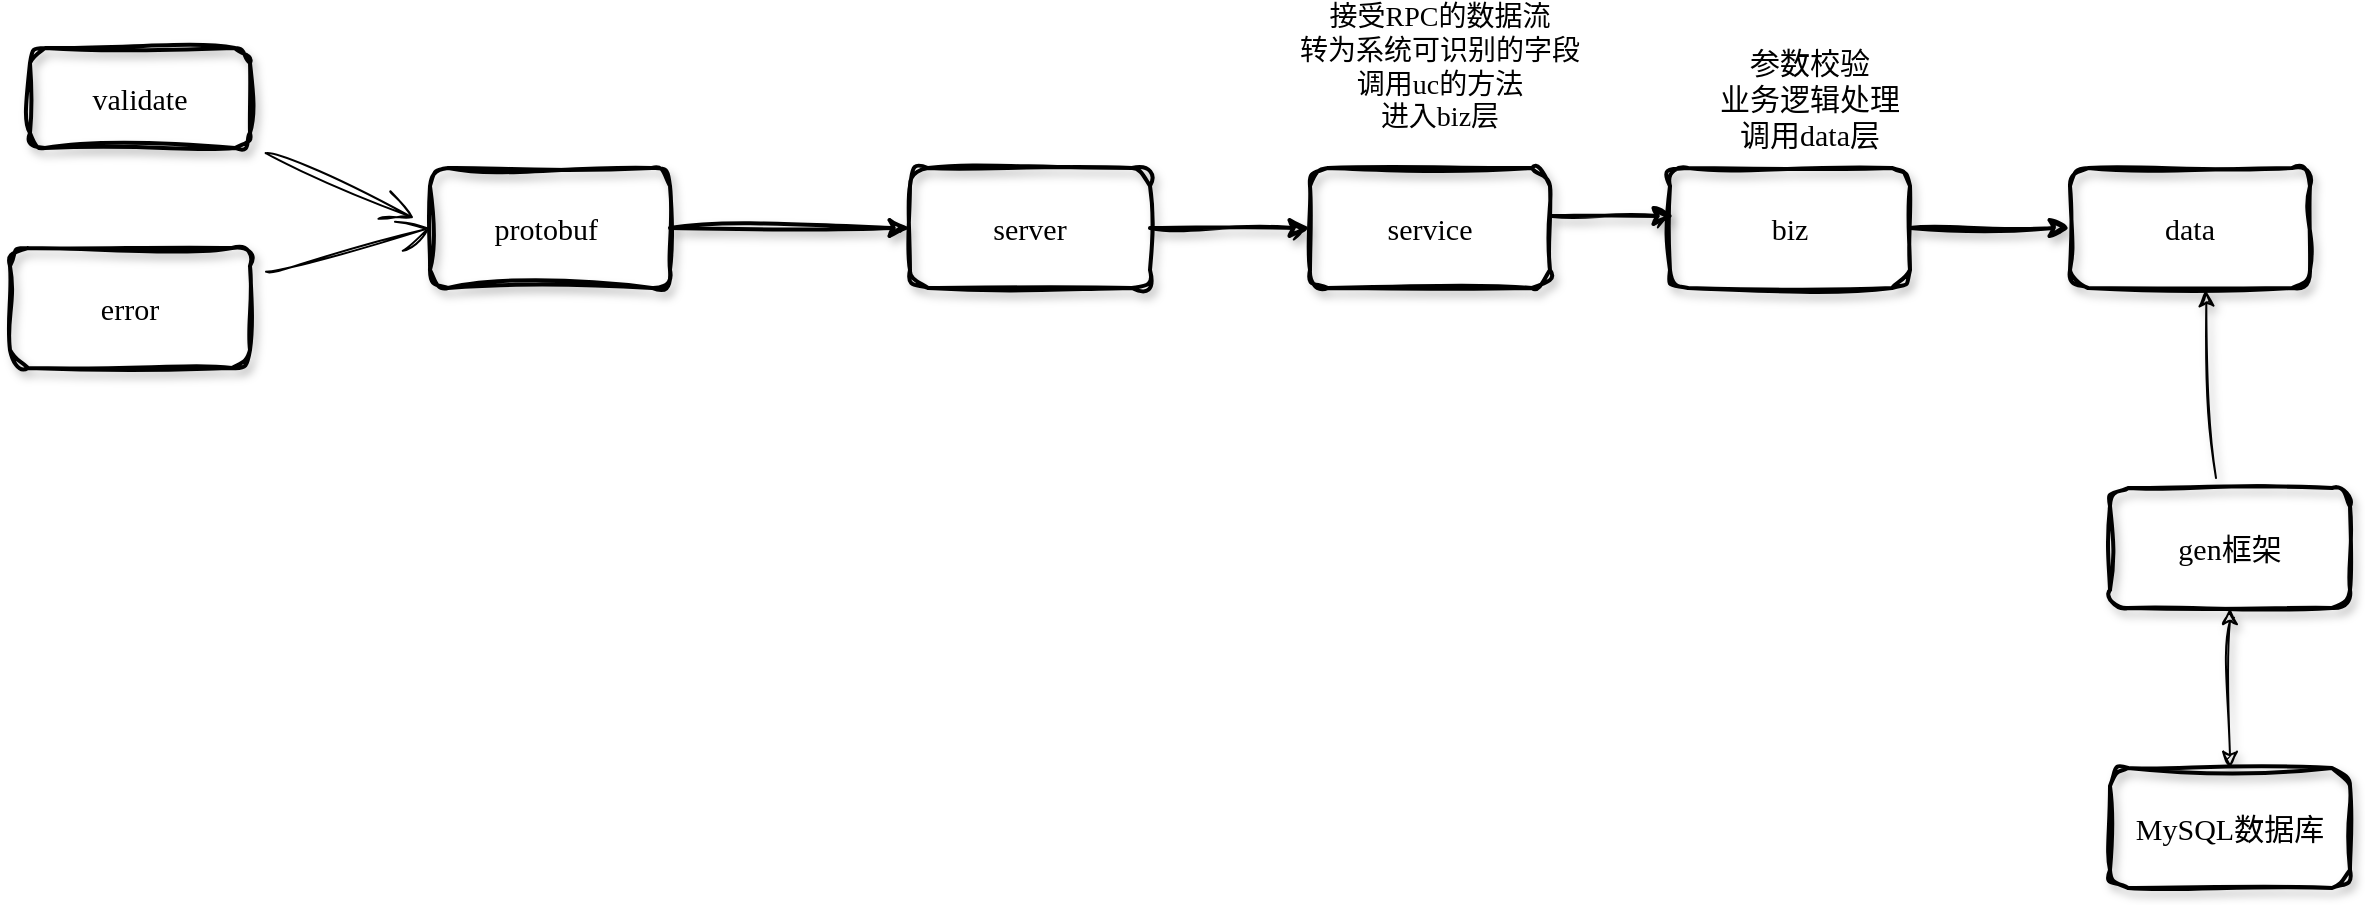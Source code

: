 <mxfile version="22.1.11" type="github">
  <diagram name="第 1 页" id="-jKrakLZdPmx5niNtz63">
    <mxGraphModel dx="2462" dy="1424" grid="0" gridSize="10" guides="1" tooltips="1" connect="1" arrows="1" fold="1" page="0" pageScale="1" pageWidth="827" pageHeight="1169" math="0" shadow="0">
      <root>
        <mxCell id="0" />
        <mxCell id="1" parent="0" />
        <mxCell id="I4LTgjotlInHx3if6aNa-10" value="" style="edgeStyle=orthogonalEdgeStyle;rounded=1;orthogonalLoop=1;jettySize=auto;html=1;fillColor=none;shadow=1;strokeWidth=2;fontSize=15;labelBackgroundColor=none;fontColor=default;fontFamily=Comic Sans MS;sketch=1;curveFitting=1;jiggle=2;" parent="1" source="I4LTgjotlInHx3if6aNa-1" target="I4LTgjotlInHx3if6aNa-9" edge="1">
          <mxGeometry relative="1" as="geometry" />
        </mxCell>
        <mxCell id="I4LTgjotlInHx3if6aNa-1" value="protobuf&amp;nbsp;" style="rounded=1;whiteSpace=wrap;html=1;fillColor=none;shadow=1;strokeWidth=2;fontSize=15;labelBackgroundColor=none;fontFamily=Comic Sans MS;sketch=1;curveFitting=1;jiggle=2;" parent="1" vertex="1">
          <mxGeometry x="-430" width="120" height="60" as="geometry" />
        </mxCell>
        <mxCell id="I4LTgjotlInHx3if6aNa-6" value="" style="edgeStyle=orthogonalEdgeStyle;rounded=1;orthogonalLoop=1;jettySize=auto;html=1;fillColor=none;shadow=1;strokeWidth=2;fontSize=15;labelBackgroundColor=none;fontColor=default;fontFamily=Comic Sans MS;sketch=1;curveFitting=1;jiggle=2;" parent="1" edge="1">
          <mxGeometry relative="1" as="geometry">
            <mxPoint x="131.0" y="24" as="sourcePoint" />
            <mxPoint x="192" y="24" as="targetPoint" />
          </mxGeometry>
        </mxCell>
        <mxCell id="I4LTgjotlInHx3if6aNa-2" value="service" style="rounded=1;whiteSpace=wrap;html=1;fillColor=none;shadow=1;strokeWidth=2;fontSize=15;labelBackgroundColor=none;fontFamily=Comic Sans MS;sketch=1;curveFitting=1;jiggle=2;" parent="1" vertex="1">
          <mxGeometry x="10" width="120" height="60" as="geometry" />
        </mxCell>
        <mxCell id="I4LTgjotlInHx3if6aNa-8" value="" style="edgeStyle=orthogonalEdgeStyle;rounded=1;orthogonalLoop=1;jettySize=auto;html=1;fillColor=none;shadow=1;strokeWidth=2;fontSize=15;labelBackgroundColor=none;fontColor=default;fontFamily=Comic Sans MS;sketch=1;curveFitting=1;jiggle=2;" parent="1" source="I4LTgjotlInHx3if6aNa-5" target="I4LTgjotlInHx3if6aNa-7" edge="1">
          <mxGeometry relative="1" as="geometry" />
        </mxCell>
        <mxCell id="I4LTgjotlInHx3if6aNa-5" value="biz" style="rounded=1;whiteSpace=wrap;html=1;fillColor=none;shadow=1;strokeWidth=2;fontSize=15;labelBackgroundColor=none;fontFamily=Comic Sans MS;sketch=1;curveFitting=1;jiggle=2;" parent="1" vertex="1">
          <mxGeometry x="190" width="120" height="60" as="geometry" />
        </mxCell>
        <mxCell id="I4LTgjotlInHx3if6aNa-7" value="data" style="rounded=1;whiteSpace=wrap;html=1;fillColor=none;shadow=1;strokeWidth=2;fontSize=15;labelBackgroundColor=none;fontFamily=Comic Sans MS;sketch=1;curveFitting=1;jiggle=2;" parent="1" vertex="1">
          <mxGeometry x="390" width="120" height="60" as="geometry" />
        </mxCell>
        <mxCell id="I4LTgjotlInHx3if6aNa-11" value="" style="edgeStyle=orthogonalEdgeStyle;rounded=1;orthogonalLoop=1;jettySize=auto;html=1;fillColor=none;shadow=1;strokeWidth=2;fontSize=15;labelBackgroundColor=none;fontColor=default;fontFamily=Comic Sans MS;sketch=1;curveFitting=1;jiggle=2;" parent="1" source="I4LTgjotlInHx3if6aNa-9" target="I4LTgjotlInHx3if6aNa-2" edge="1">
          <mxGeometry relative="1" as="geometry" />
        </mxCell>
        <mxCell id="I4LTgjotlInHx3if6aNa-9" value="server" style="rounded=1;whiteSpace=wrap;html=1;fillColor=none;shadow=1;strokeWidth=2;fontSize=15;labelBackgroundColor=none;fontFamily=Comic Sans MS;sketch=1;curveFitting=1;jiggle=2;" parent="1" vertex="1">
          <mxGeometry x="-190" width="120" height="60" as="geometry" />
        </mxCell>
        <mxCell id="I4LTgjotlInHx3if6aNa-12" value="" style="endArrow=classic;rounded=1;entryX=0.565;entryY=1.015;entryDx=0;entryDy=0;entryPerimeter=0;labelBackgroundColor=none;fontColor=default;verticalAlign=bottom;horizontal=0;labelBorderColor=none;html=1;fontFamily=Comic Sans MS;shadow=1;fontSize=15;sketch=1;curveFitting=1;jiggle=2;" parent="1" target="I4LTgjotlInHx3if6aNa-7" edge="1">
          <mxGeometry width="50" height="50" relative="1" as="geometry">
            <mxPoint x="463" y="155" as="sourcePoint" />
            <mxPoint x="155" y="23" as="targetPoint" />
          </mxGeometry>
        </mxCell>
        <mxCell id="I4LTgjotlInHx3if6aNa-17" value="" style="edgeStyle=orthogonalEdgeStyle;rounded=0;orthogonalLoop=1;jettySize=auto;html=1;fontColor=default;startArrow=classic;startFill=1;fontFamily=Comic Sans MS;shadow=1;fontSize=15;sketch=1;curveFitting=1;jiggle=2;labelBackgroundColor=none;" parent="1" source="I4LTgjotlInHx3if6aNa-15" target="I4LTgjotlInHx3if6aNa-16" edge="1">
          <mxGeometry relative="1" as="geometry" />
        </mxCell>
        <mxCell id="I4LTgjotlInHx3if6aNa-15" value="gen框架" style="rounded=1;whiteSpace=wrap;html=1;fillColor=none;shadow=1;strokeWidth=2;fontSize=15;labelBackgroundColor=none;fontFamily=Comic Sans MS;sketch=1;curveFitting=1;jiggle=2;" parent="1" vertex="1">
          <mxGeometry x="410" y="160" width="120" height="60" as="geometry" />
        </mxCell>
        <mxCell id="I4LTgjotlInHx3if6aNa-16" value="MySQL数据库" style="rounded=1;whiteSpace=wrap;html=1;fillColor=none;shadow=1;strokeWidth=2;fontSize=15;labelBackgroundColor=none;fontFamily=Comic Sans MS;sketch=1;curveFitting=1;jiggle=2;" parent="1" vertex="1">
          <mxGeometry x="410" y="300" width="120" height="60" as="geometry" />
        </mxCell>
        <mxCell id="I4LTgjotlInHx3if6aNa-20" value="参数校验&lt;br style=&quot;font-size: 15px;&quot;&gt;业务逻辑处理&lt;br style=&quot;font-size: 15px;&quot;&gt;调用data层" style="text;html=1;fillColor=none;align=center;verticalAlign=middle;whiteSpace=wrap;rounded=0;fontFamily=Comic Sans MS;shadow=1;fontSize=15;sketch=1;curveFitting=1;jiggle=2;labelBackgroundColor=none;" parent="1" vertex="1">
          <mxGeometry x="210" y="-60" width="100" height="50" as="geometry" />
        </mxCell>
        <mxCell id="I4LTgjotlInHx3if6aNa-21" value="&lt;div style=&quot;font-size: 14px;&quot;&gt;&lt;span style=&quot;background-color: initial;&quot;&gt;&lt;font style=&quot;font-size: 14px;&quot;&gt;接受RPC的数据流&lt;/font&gt;&lt;/span&gt;&lt;/div&gt;&lt;div style=&quot;font-size: 14px;&quot;&gt;&lt;span style=&quot;background-color: initial;&quot;&gt;&lt;font style=&quot;font-size: 14px;&quot;&gt;转为系统可识别的字段&lt;/font&gt;&lt;/span&gt;&lt;/div&gt;&lt;div style=&quot;font-size: 14px;&quot;&gt;&lt;span style=&quot;background-color: initial;&quot;&gt;&lt;font style=&quot;font-size: 14px;&quot;&gt;调用uc的方法&lt;/font&gt;&lt;/span&gt;&lt;/div&gt;&lt;div style=&quot;font-size: 14px;&quot;&gt;&lt;span style=&quot;background-color: initial;&quot;&gt;&lt;font style=&quot;font-size: 14px;&quot;&gt;进入biz层&lt;/font&gt;&lt;/span&gt;&lt;/div&gt;" style="text;html=1;fillColor=none;align=center;verticalAlign=middle;whiteSpace=wrap;rounded=0;fontFamily=Comic Sans MS;shadow=1;fontSize=15;sketch=1;curveFitting=1;jiggle=2;labelBackgroundColor=none;" parent="1" vertex="1">
          <mxGeometry y="-80" width="150" height="60" as="geometry" />
        </mxCell>
        <mxCell id="Cx5WN4cpBMy6bfxERYib-6" style="edgeStyle=none;curved=1;rounded=0;orthogonalLoop=1;jettySize=auto;html=1;endArrow=open;startSize=14;endSize=14;sourcePerimeterSpacing=8;targetPerimeterSpacing=8;sketch=1;curveFitting=1;jiggle=2;labelBackgroundColor=none;fontColor=default;" parent="1" source="Cx5WN4cpBMy6bfxERYib-4" edge="1">
          <mxGeometry relative="1" as="geometry">
            <mxPoint x="-438" y="25" as="targetPoint" />
          </mxGeometry>
        </mxCell>
        <mxCell id="Cx5WN4cpBMy6bfxERYib-4" value="validate" style="rounded=1;whiteSpace=wrap;html=1;fillColor=none;shadow=1;strokeWidth=2;fontSize=15;labelBackgroundColor=none;fontFamily=Comic Sans MS;sketch=1;curveFitting=1;jiggle=2;" parent="1" vertex="1">
          <mxGeometry x="-630" y="-60" width="110" height="50" as="geometry" />
        </mxCell>
        <mxCell id="Cx5WN4cpBMy6bfxERYib-7" style="edgeStyle=none;curved=1;rounded=0;orthogonalLoop=1;jettySize=auto;html=1;entryX=0;entryY=0.5;entryDx=0;entryDy=0;endArrow=open;startSize=14;endSize=14;sourcePerimeterSpacing=8;targetPerimeterSpacing=8;sketch=1;curveFitting=1;jiggle=2;labelBackgroundColor=none;fontColor=default;" parent="1" source="Cx5WN4cpBMy6bfxERYib-5" target="I4LTgjotlInHx3if6aNa-1" edge="1">
          <mxGeometry relative="1" as="geometry" />
        </mxCell>
        <mxCell id="Cx5WN4cpBMy6bfxERYib-5" value="error" style="rounded=1;whiteSpace=wrap;html=1;fillColor=none;shadow=1;strokeWidth=2;fontSize=15;labelBackgroundColor=none;fontFamily=Comic Sans MS;sketch=1;curveFitting=1;jiggle=2;" parent="1" vertex="1">
          <mxGeometry x="-640" y="40" width="120" height="60" as="geometry" />
        </mxCell>
      </root>
    </mxGraphModel>
  </diagram>
</mxfile>
